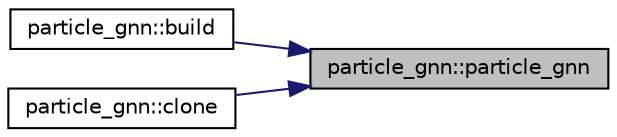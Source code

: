 digraph "particle_gnn::particle_gnn"
{
 // INTERACTIVE_SVG=YES
 // LATEX_PDF_SIZE
  edge [fontname="Helvetica",fontsize="10",labelfontname="Helvetica",labelfontsize="10"];
  node [fontname="Helvetica",fontsize="10",shape=record];
  rankdir="RL";
  Node1 [label="particle_gnn::particle_gnn",height=0.2,width=0.4,color="black", fillcolor="grey75", style="filled", fontcolor="black",tooltip=" "];
  Node1 -> Node2 [dir="back",color="midnightblue",fontsize="10",style="solid",fontname="Helvetica"];
  Node2 [label="particle_gnn::build",height=0.2,width=0.4,color="black", fillcolor="white", style="filled",URL="$classparticle__gnn.html#ab93f3ba7e85a44342fcf7ed6a8ec39f9",tooltip=" "];
  Node1 -> Node3 [dir="back",color="midnightblue",fontsize="10",style="solid",fontname="Helvetica"];
  Node3 [label="particle_gnn::clone",height=0.2,width=0.4,color="black", fillcolor="white", style="filled",URL="$classparticle__gnn.html#a6a9ae072c21b1a1379047accc90e87bb",tooltip=" "];
}
